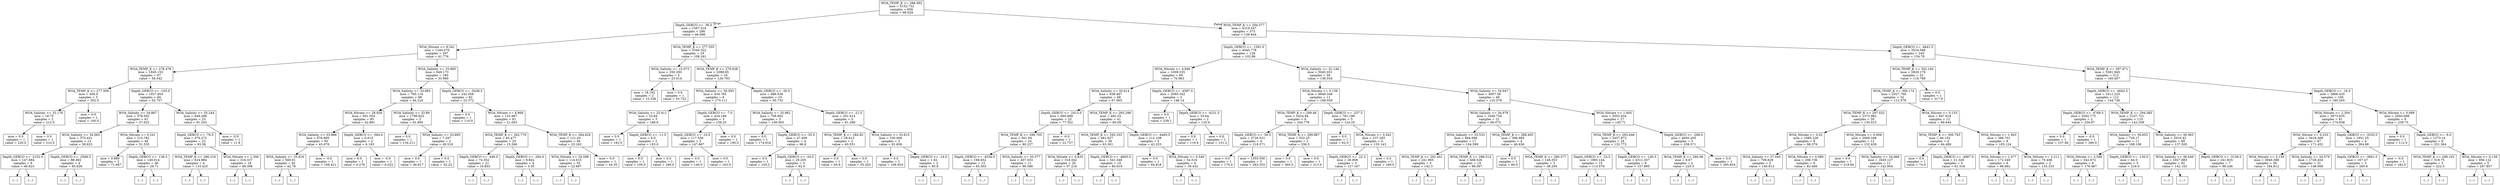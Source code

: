 digraph Tree {
node [shape=box] ;
0 [label="WOA_TEMP_K <= 288.092\nmse = 5152.732\nsamples = 659\nvalue = 98.028"] ;
1 [label="Depth_GEBCO <= -36.5\nmse = 1567.516\nsamples = 286\nvalue = 46.066"] ;
0 -> 1 [labeldistance=2.5, labelangle=45, headlabel="True"] ;
2 [label="WOA_Nitrate <= 8.341\nmse = 1160.076\nsamples = 267\nvalue = 41.776"] ;
1 -> 2 ;
3 [label="WOA_TEMP_K <= 278.478\nmse = 1845.153\nsamples = 87\nvalue = 58.542"] ;
2 -> 3 ;
4 [label="WOA_TEMP_K <= 277.506\nmse = 456.0\nsamples = 3\nvalue = 202.0"] ;
3 -> 4 ;
5 [label="WOA_Salinity <= 33.176\nmse = 18.75\nsamples = 2\nvalue = 212.5"] ;
4 -> 5 ;
6 [label="mse = 0.0\nsamples = 1\nvalue = 220.0"] ;
5 -> 6 ;
7 [label="mse = 0.0\nsamples = 1\nvalue = 210.0"] ;
5 -> 7 ;
8 [label="mse = 0.0\nsamples = 1\nvalue = 160.0"] ;
4 -> 8 ;
9 [label="Depth_GEBCO <= -103.0\nmse = 1037.854\nsamples = 84\nvalue = 52.757"] ;
3 -> 9 ;
10 [label="WOA_Salinity <= 34.867\nmse = 379.502\nsamples = 61\nvalue = 37.622"] ;
9 -> 10 ;
11 [label="WOA_Salinity <= 34.565\nmse = 375.431\nsamples = 13\nvalue = 58.623"] ;
10 -> 11 ;
12 [label="Depth_GEBCO <= -2152.0\nmse = 147.684\nsamples = 9\nvalue = 49.623"] ;
11 -> 12 ;
13 [label="(...)"] ;
12 -> 13 ;
22 [label="(...)"] ;
12 -> 22 ;
25 [label="Depth_GEBCO <= -2566.5\nmse = 86.492\nsamples = 4\nvalue = 85.626"] ;
11 -> 25 ;
26 [label="(...)"] ;
25 -> 26 ;
27 [label="(...)"] ;
25 -> 27 ;
32 [label="WOA_Nitrate <= 0.241\nmse = 215.782\nsamples = 48\nvalue = 31.535"] ;
10 -> 32 ;
33 [label="mse = 0.889\nsamples = 2\nvalue = 71.667"] ;
32 -> 33 ;
34 [label="Depth_GEBCO <= -138.5\nmse = 149.014\nsamples = 46\nvalue = 29.71"] ;
32 -> 34 ;
35 [label="(...)"] ;
34 -> 35 ;
86 [label="(...)"] ;
34 -> 86 ;
97 [label="WOA_Salinity <= 35.244\nmse = 648.288\nsamples = 23\nvalue = 91.243"] ;
9 -> 97 ;
98 [label="Depth_GEBCO <= -76.5\nmse = 476.272\nsamples = 22\nvalue = 93.58"] ;
97 -> 98 ;
99 [label="WOA_TEMP_K <= 286.216\nmse = 624.984\nsamples = 4\nvalue = 110.425"] ;
98 -> 99 ;
100 [label="(...)"] ;
99 -> 100 ;
105 [label="(...)"] ;
99 -> 105 ;
106 [label="WOA_Nitrate <= 1.356\nmse = 316.337\nsamples = 18\nvalue = 88.396"] ;
98 -> 106 ;
107 [label="(...)"] ;
106 -> 107 ;
108 [label="(...)"] ;
106 -> 108 ;
135 [label="mse = -0.0\nsamples = 1\nvalue = 11.8"] ;
97 -> 135 ;
136 [label="WOA_Salinity <= 33.895\nmse = 649.173\nsamples = 180\nvalue = 33.969"] ;
2 -> 136 ;
137 [label="WOA_Salinity <= 33.883\nmse = 785.116\nsamples = 98\nvalue = 44.224"] ;
136 -> 137 ;
138 [label="WOA_Nitrate <= 28.929\nmse = 691.554\nsamples = 95\nvalue = 42.891"] ;
137 -> 138 ;
139 [label="WOA_Salinity <= 33.866\nmse = 676.895\nsamples = 93\nvalue = 43.678"] ;
138 -> 139 ;
140 [label="WOA_Salinity <= 33.816\nmse = 569.01\nsamples = 92\nvalue = 42.78"] ;
139 -> 140 ;
141 [label="(...)"] ;
140 -> 141 ;
232 [label="(...)"] ;
140 -> 232 ;
259 [label="mse = -0.0\nsamples = 1\nvalue = 168.421"] ;
139 -> 259 ;
260 [label="Depth_GEBCO <= -564.0\nmse = 0.015\nsamples = 2\nvalue = 6.193"] ;
138 -> 260 ;
261 [label="mse = 0.0\nsamples = 1\nvalue = 6.278"] ;
260 -> 261 ;
262 [label="mse = -0.0\nsamples = 1\nvalue = 6.022"] ;
260 -> 262 ;
263 [label="WOA_Salinity <= 33.89\nmse = 1796.823\nsamples = 3\nvalue = 91.865"] ;
137 -> 263 ;
264 [label="mse = 0.0\nsamples = 1\nvalue = 134.211"] ;
263 -> 264 ;
265 [label="WOA_Salinity <= 33.895\nmse = 7.297\nsamples = 2\nvalue = 49.519"] ;
263 -> 265 ;
266 [label="mse = 0.0\nsamples = 1\nvalue = 46.817"] ;
265 -> 266 ;
267 [label="mse = 0.0\nsamples = 1\nvalue = 52.22"] ;
265 -> 267 ;
268 [label="Depth_GEBCO <= -5438.5\nmse = 242.058\nsamples = 82\nvalue = 22.372"] ;
136 -> 268 ;
269 [label="mse = 0.0\nsamples = 1\nvalue = 110.0"] ;
268 -> 269 ;
270 [label="WOA_Nitrate <= 8.869\nmse = 123.987\nsamples = 81\nvalue = 21.003"] ;
268 -> 270 ;
271 [label="WOA_TEMP_K <= 282.779\nmse = 85.477\nsamples = 25\nvalue = 15.266"] ;
270 -> 271 ;
272 [label="Depth_GEBCO <= -446.0\nmse = 74.552\nsamples = 21\nvalue = 16.803"] ;
271 -> 272 ;
273 [label="(...)"] ;
272 -> 273 ;
278 [label="(...)"] ;
272 -> 278 ;
281 [label="Depth_GEBCO <= -264.0\nmse = 9.842\nsamples = 4\nvalue = 3.35"] ;
271 -> 281 ;
282 [label="(...)"] ;
281 -> 282 ;
287 [label="(...)"] ;
281 -> 287 ;
288 [label="WOA_TEMP_K <= 284.629\nmse = 121.43\nsamples = 56\nvalue = 23.162"] ;
270 -> 288 ;
289 [label="WOA_Nitrate <= 29.598\nmse = 114.015\nsamples = 55\nvalue = 22.697"] ;
288 -> 289 ;
290 [label="(...)"] ;
289 -> 290 ;
391 [label="(...)"] ;
289 -> 391 ;
392 [label="mse = 0.0\nsamples = 1\nvalue = 44.35"] ;
288 -> 392 ;
393 [label="WOA_TEMP_K <= 277.555\nmse = 3340.322\nsamples = 19\nvalue = 108.261"] ;
1 -> 393 ;
394 [label="WOA_Salinity <= 23.073\nmse = 250.293\nsamples = 3\nvalue = 23.014"] ;
393 -> 394 ;
395 [label="mse = 18.192\nsamples = 2\nvalue = 15.338"] ;
394 -> 395 ;
396 [label="mse = 0.0\nsamples = 1\nvalue = 53.722"] ;
394 -> 396 ;
397 [label="WOA_TEMP_K <= 278.928\nmse = 2088.85\nsamples = 16\nvalue = 126.793"] ;
393 -> 397 ;
398 [label="WOA_Salinity <= 30.093\nmse = 434.765\nsamples = 6\nvalue = 175.111"] ;
397 -> 398 ;
399 [label="WOA_Salinity <= 25.411\nmse = 33.84\nsamples = 3\nvalue = 188.6"] ;
398 -> 399 ;
400 [label="mse = 0.0\nsamples = 1\nvalue = 182.0"] ;
399 -> 400 ;
401 [label="Depth_GEBCO <= -11.5\nmse = 8.0\nsamples = 2\nvalue = 193.0"] ;
399 -> 401 ;
402 [label="mse = 0.0\nsamples = 1\nvalue = 195.0"] ;
401 -> 402 ;
403 [label="mse = 0.0\nsamples = 1\nvalue = 189.0"] ;
401 -> 403 ;
404 [label="Depth_GEBCO <= -7.0\nmse = 424.188\nsamples = 3\nvalue = 158.25"] ;
398 -> 404 ;
405 [label="Depth_GEBCO <= -10.5\nmse = 117.556\nsamples = 2\nvalue = 147.667"] ;
404 -> 405 ;
406 [label="mse = 0.0\nsamples = 1\nvalue = 140.0"] ;
405 -> 406 ;
407 [label="mse = 0.0\nsamples = 1\nvalue = 163.0"] ;
405 -> 407 ;
408 [label="mse = 0.0\nsamples = 1\nvalue = 190.0"] ;
404 -> 408 ;
409 [label="Depth_GEBCO <= -30.5\nmse = 686.536\nsamples = 10\nvalue = 95.732"] ;
397 -> 409 ;
410 [label="WOA_Salinity <= 33.962\nmse = 708.902\nsamples = 5\nvalue = 106.565"] ;
409 -> 410 ;
411 [label="mse = 0.0\nsamples = 1\nvalue = 174.916"] ;
410 -> 411 ;
412 [label="Depth_GEBCO <= -35.5\nmse = 47.409\nsamples = 4\nvalue = 96.8"] ;
410 -> 412 ;
413 [label="mse = 0.0\nsamples = 1\nvalue = 103.2"] ;
412 -> 413 ;
414 [label="Depth_GEBCO <= -34.5\nmse = 29.205\nsamples = 3\nvalue = 92.0"] ;
412 -> 414 ;
415 [label="(...)"] ;
414 -> 415 ;
416 [label="(...)"] ;
414 -> 416 ;
419 [label="Depth_GEBCO <= -21.5\nmse = 291.614\nsamples = 5\nvalue = 81.288"] ;
409 -> 419 ;
420 [label="WOA_TEMP_K <= 284.82\nmse = 28.613\nsamples = 2\nvalue = 60.551"] ;
419 -> 420 ;
421 [label="mse = 0.0\nsamples = 1\nvalue = 65.9"] ;
420 -> 421 ;
422 [label="mse = 0.0\nsamples = 1\nvalue = 55.202"] ;
420 -> 422 ;
423 [label="WOA_Salinity <= 33.615\nmse = 100.606\nsamples = 3\nvalue = 91.656"] ;
419 -> 423 ;
424 [label="mse = 0.0\nsamples = 1\nvalue = 108.924"] ;
423 -> 424 ;
425 [label="Depth_GEBCO <= -14.0\nmse = 1.62\nsamples = 2\nvalue = 85.9"] ;
423 -> 425 ;
426 [label="(...)"] ;
425 -> 426 ;
427 [label="(...)"] ;
425 -> 427 ;
428 [label="WOA_TEMP_K <= 294.377\nmse = 4319.347\nsamples = 373\nvalue = 136.644"] ;
0 -> 428 [labeldistance=2.5, labelangle=-45, headlabel="False"] ;
429 [label="Depth_GEBCO <= -1591.0\nmse = 4045.778\nsamples = 128\nvalue = 102.86"] ;
428 -> 429 ;
430 [label="WOA_Nitrate <= 4.946\nmse = 1009.335\nsamples = 69\nvalue = 70.963"] ;
429 -> 430 ;
431 [label="WOA_Salinity <= 35.614\nmse = 638.467\nsamples = 66\nvalue = 67.065"] ;
430 -> 431 ;
432 [label="Depth_GEBCO <= -2413.0\nmse = 690.889\nsamples = 25\nvalue = 77.352"] ;
431 -> 432 ;
433 [label="WOA_TEMP_K <= 290.705\nmse = 561.94\nsamples = 24\nvalue = 80.227"] ;
432 -> 433 ;
434 [label="Depth_GEBCO <= -4536.0\nmse = 198.652\nsamples = 13\nvalue = 65.503"] ;
433 -> 434 ;
435 [label="(...)"] ;
434 -> 435 ;
452 [label="(...)"] ;
434 -> 452 ;
453 [label="WOA_Salinity <= 35.577\nmse = 457.033\nsamples = 11\nvalue = 96.588"] ;
433 -> 453 ;
454 [label="(...)"] ;
453 -> 454 ;
467 [label="(...)"] ;
453 -> 467 ;
472 [label="mse = -0.0\nsamples = 1\nvalue = 22.727"] ;
432 -> 472 ;
473 [label="WOA_TEMP_K <= 293.296\nmse = 482.53\nsamples = 41\nvalue = 60.09"] ;
431 -> 473 ;
474 [label="WOA_TEMP_K <= 292.333\nmse = 481.627\nsamples = 36\nvalue = 63.301"] ;
473 -> 474 ;
475 [label="WOA_Nitrate <= 0.835\nmse = 318.342\nsamples = 26\nvalue = 57.216"] ;
474 -> 475 ;
476 [label="(...)"] ;
475 -> 476 ;
513 [label="(...)"] ;
475 -> 513 ;
524 [label="Depth_GEBCO <= -4605.0\nmse = 541.046\nsamples = 10\nvalue = 80.619"] ;
474 -> 524 ;
525 [label="(...)"] ;
524 -> 525 ;
532 [label="(...)"] ;
524 -> 532 ;
539 [label="Depth_GEBCO <= -4465.5\nmse = 112.108\nsamples = 5\nvalue = 42.253"] ;
473 -> 539 ;
540 [label="mse = 0.0\nsamples = 1\nvalue = 64.818"] ;
539 -> 540 ;
541 [label="WOA_Nitrate <= 0.549\nmse = 54.516\nsamples = 4\nvalue = 39.432"] ;
539 -> 541 ;
542 [label="(...)"] ;
541 -> 542 ;
545 [label="(...)"] ;
541 -> 545 ;
546 [label="Depth_GEBCO <= -4587.5\nmse = 2095.342\nsamples = 3\nvalue = 148.14"] ;
430 -> 546 ;
547 [label="mse = 0.0\nsamples = 1\nvalue = 239.1"] ;
546 -> 547 ;
548 [label="Depth_GEBCO <= -4231.5\nmse = 33.64\nsamples = 2\nvalue = 125.4"] ;
546 -> 548 ;
549 [label="mse = 0.0\nsamples = 1\nvalue = 119.6"] ;
548 -> 549 ;
550 [label="mse = 0.0\nsamples = 1\nvalue = 131.2"] ;
548 -> 550 ;
551 [label="WOA_Salinity <= 32.149\nmse = 5045.051\nsamples = 59\nvalue = 136.034"] ;
429 -> 551 ;
552 [label="WOA_Nitrate <= 0.138\nmse = 6849.349\nsamples = 11\nvalue = 188.059"] ;
551 -> 552 ;
553 [label="WOA_TEMP_K <= 289.46\nmse = 5424.84\nsamples = 6\nvalue = 244.778"] ;
552 -> 553 ;
554 [label="Depth_GEBCO <= -59.5\nmse = 3726.531\nsamples = 4\nvalue = 218.571"] ;
553 -> 554 ;
555 [label="mse = 0.0\nsamples = 1\nvalue = 170.0"] ;
554 -> 555 ;
556 [label="mse = 1355.556\nsamples = 3\nvalue = 283.333"] ;
554 -> 556 ;
557 [label="WOA_TEMP_K <= 289.987\nmse = 552.25\nsamples = 2\nvalue = 336.5"] ;
553 -> 557 ;
558 [label="mse = 0.0\nsamples = 1\nvalue = 360.0"] ;
557 -> 558 ;
559 [label="mse = 0.0\nsamples = 1\nvalue = 313.0"] ;
557 -> 559 ;
560 [label="Depth_GEBCO <= -237.5\nmse = 761.188\nsamples = 5\nvalue = 124.25"] ;
552 -> 560 ;
561 [label="mse = 0.0\nsamples = 1\nvalue = 62.0"] ;
560 -> 561 ;
562 [label="WOA_Nitrate <= 3.042\nmse = 237.265\nsamples = 4\nvalue = 133.143"] ;
560 -> 562 ;
563 [label="Depth_GEBCO <= -22.5\nmse = 26.806\nsamples = 3\nvalue = 127.167"] ;
562 -> 563 ;
564 [label="(...)"] ;
563 -> 564 ;
565 [label="(...)"] ;
563 -> 565 ;
568 [label="mse = 0.0\nsamples = 1\nvalue = 169.0"] ;
562 -> 568 ;
569 [label="WOA_Salinity <= 34.947\nmse = 4007.58\nsamples = 48\nvalue = 125.378"] ;
551 -> 569 ;
570 [label="WOA_Salinity <= 34.679\nmse = 1046.734\nsamples = 21\nvalue = 96.075"] ;
569 -> 570 ;
571 [label="WOA_Salinity <= 33.533\nmse = 664.696\nsamples = 17\nvalue = 104.599"] ;
570 -> 571 ;
572 [label="WOA_TEMP_K <= 291.451\nmse = 241.965\nsamples = 3\nvalue = 142.3"] ;
571 -> 572 ;
573 [label="(...)"] ;
572 -> 573 ;
574 [label="(...)"] ;
572 -> 574 ;
577 [label="WOA_TEMP_K <= 288.513\nmse = 468.526\nsamples = 14\nvalue = 98.567"] ;
571 -> 577 ;
578 [label="(...)"] ;
577 -> 578 ;
579 [label="(...)"] ;
577 -> 579 ;
602 [label="WOA_TEMP_K <= 289.405\nmse = 396.965\nsamples = 4\nvalue = 46.636"] ;
570 -> 602 ;
603 [label="mse = 0.0\nsamples = 1\nvalue = 80.0"] ;
602 -> 603 ;
604 [label="WOA_TEMP_K <= 290.377\nmse = 148.353\nsamples = 3\nvalue = 38.295"] ;
602 -> 604 ;
605 [label="(...)"] ;
604 -> 605 ;
608 [label="(...)"] ;
604 -> 608 ;
609 [label="WOA_Nitrate <= 1.405\nmse = 5052.834\nsamples = 27\nvalue = 145.71"] ;
569 -> 609 ;
610 [label="WOA_TEMP_K <= 292.646\nmse = 3457.972\nsamples = 24\nvalue = 132.772"] ;
609 -> 610 ;
611 [label="Depth_GEBCO <= -23.5\nmse = 1965.144\nsamples = 15\nvalue = 113.678"] ;
610 -> 611 ;
612 [label="(...)"] ;
611 -> 612 ;
623 [label="(...)"] ;
611 -> 623 ;
626 [label="Depth_GEBCO <= -140.5\nmse = 4311.357\nsamples = 9\nvalue = 157.895"] ;
610 -> 626 ;
627 [label="(...)"] ;
626 -> 627 ;
630 [label="(...)"] ;
626 -> 630 ;
637 [label="Depth_GEBCO <= -268.5\nmse = 4650.205\nsamples = 3\nvalue = 259.571"] ;
609 -> 637 ;
638 [label="WOA_TEMP_K <= 290.08\nmse = 8.67\nsamples = 2\nvalue = 225.5"] ;
637 -> 638 ;
639 [label="(...)"] ;
638 -> 639 ;
640 [label="(...)"] ;
638 -> 640 ;
641 [label="mse = 0.0\nsamples = 1\nvalue = 395.854"] ;
637 -> 641 ;
642 [label="Depth_GEBCO <= -4841.5\nmse = 3524.568\nsamples = 245\nvalue = 154.78"] ;
428 -> 642 ;
643 [label="WOA_TEMP_K <= 302.164\nmse = 2829.179\nsamples = 33\nvalue = 116.768"] ;
642 -> 643 ;
644 [label="WOA_TEMP_K <= 300.174\nmse = 2027.769\nsamples = 32\nvalue = 112.578"] ;
643 -> 644 ;
645 [label="WOA_TEMP_K <= 297.022\nmse = 2373.982\nsamples = 20\nvalue = 130.415"] ;
644 -> 645 ;
646 [label="WOA_Nitrate <= 0.02\nmse = 1085.226\nsamples = 8\nvalue = 98.379"] ;
645 -> 646 ;
647 [label="WOA_Salinity <= 37.045\nmse = 706.629\nsamples = 2\nvalue = 140.813"] ;
646 -> 647 ;
648 [label="(...)"] ;
647 -> 648 ;
649 [label="(...)"] ;
647 -> 649 ;
650 [label="WOA_Nitrate <= 0.089\nmse = 298.736\nsamples = 6\nvalue = 82.466"] ;
646 -> 650 ;
651 [label="(...)"] ;
650 -> 651 ;
654 [label="(...)"] ;
650 -> 654 ;
659 [label="WOA_Nitrate <= 0.009\nmse = 2069.348\nsamples = 12\nvalue = 152.439"] ;
645 -> 659 ;
660 [label="mse = 0.0\nsamples = 1\nvalue = 218.84"] ;
659 -> 660 ;
661 [label="WOA_Salinity <= 34.668\nmse = 1645.127\nsamples = 11\nvalue = 142.954"] ;
659 -> 661 ;
662 [label="(...)"] ;
661 -> 662 ;
663 [label="(...)"] ;
661 -> 663 ;
682 [label="WOA_Nitrate <= 0.153\nmse = 647.618\nsamples = 12\nvalue = 89.644"] ;
644 -> 682 ;
683 [label="WOA_TEMP_K <= 300.793\nmse = 46.152\nsamples = 4\nvalue = 64.489"] ;
682 -> 683 ;
684 [label="mse = 0.0\nsamples = 1\nvalue = 74.0"] ;
683 -> 684 ;
685 [label="Depth_GEBCO <= -4987.0\nmse = 21.329\nsamples = 3\nvalue = 61.318"] ;
683 -> 685 ;
686 [label="(...)"] ;
685 -> 686 ;
687 [label="(...)"] ;
685 -> 687 ;
690 [label="WOA_Nitrate <= 1.943\nmse = 388.701\nsamples = 8\nvalue = 105.124"] ;
682 -> 690 ;
691 [label="WOA_Nitrate <= 1.477\nmse = 172.349\nsamples = 6\nvalue = 96.662"] ;
690 -> 691 ;
692 [label="(...)"] ;
691 -> 692 ;
699 [label="(...)"] ;
691 -> 699 ;
700 [label="WOA_Nitrate <= 2.211\nmse = 75.408\nsamples = 2\nvalue = 133.333"] ;
690 -> 700 ;
701 [label="(...)"] ;
700 -> 701 ;
702 [label="(...)"] ;
700 -> 702 ;
703 [label="mse = 0.0\nsamples = 1\nvalue = 317.9"] ;
643 -> 703 ;
704 [label="WOA_TEMP_K <= 297.971\nmse = 3381.945\nsamples = 212\nvalue = 160.407"] ;
642 -> 704 ;
705 [label="Depth_GEBCO <= -4642.5\nmse = 2411.225\nsamples = 112\nvalue = 144.736"] ;
704 -> 705 ;
706 [label="Depth_GEBCO <= -4768.5\nmse = 3292.775\nsamples = 2\nvalue = 256.87"] ;
705 -> 706 ;
707 [label="mse = 0.0\nsamples = 1\nvalue = 157.48"] ;
706 -> 707 ;
708 [label="mse = -0.0\nsamples = 1\nvalue = 290.0"] ;
706 -> 708 ;
709 [label="WOA_TEMP_K <= 294.585\nmse = 2107.721\nsamples = 110\nvalue = 142.258"] ;
705 -> 709 ;
710 [label="WOA_Salinity <= 36.653\nmse = 726.17\nsamples = 11\nvalue = 188.108"] ;
709 -> 710 ;
711 [label="WOA_Nitrate <= 3.599\nmse = 542.872\nsamples = 8\nvalue = 176.487"] ;
710 -> 711 ;
712 [label="(...)"] ;
711 -> 712 ;
717 [label="(...)"] ;
711 -> 717 ;
718 [label="Depth_GEBCO <= -130.0\nmse = 64.0\nsamples = 3\nvalue = 216.0"] ;
710 -> 718 ;
719 [label="(...)"] ;
718 -> 719 ;
720 [label="(...)"] ;
718 -> 720 ;
721 [label="WOA_Salinity <= 36.563\nmse = 2010.42\nsamples = 99\nvalue = 137.505"] ;
709 -> 721 ;
722 [label="WOA_Salinity <= 36.449\nmse = 1927.883\nsamples = 92\nvalue = 142.102"] ;
721 -> 722 ;
723 [label="(...)"] ;
722 -> 723 ;
846 [label="(...)"] ;
722 -> 846 ;
863 [label="Depth_GEBCO <= -3138.0\nmse = 241.835\nsamples = 7\nvalue = 88.246"] ;
721 -> 863 ;
864 [label="(...)"] ;
863 -> 864 ;
873 [label="(...)"] ;
863 -> 873 ;
876 [label="Depth_GEBCO <= -16.5\nmse = 3906.435\nsamples = 100\nvalue = 180.265"] ;
704 -> 876 ;
877 [label="WOA_Nitrate <= 2.304\nmse = 3673.635\nsamples = 91\nvalue = 174.938"] ;
876 -> 877 ;
878 [label="WOA_Nitrate <= 0.233\nmse = 3418.568\nsamples = 87\nvalue = 171.452"] ;
877 -> 878 ;
879 [label="WOA_Nitrate <= 0.159\nmse = 3940.388\nsamples = 56\nvalue = 184.812"] ;
878 -> 879 ;
880 [label="(...)"] ;
879 -> 880 ;
947 [label="(...)"] ;
879 -> 947 ;
962 [label="WOA_Salinity <= 34.579\nmse = 1728.454\nsamples = 31\nvalue = 148.906"] ;
878 -> 962 ;
963 [label="(...)"] ;
962 -> 963 ;
998 [label="(...)"] ;
962 -> 998 ;
1019 [label="Depth_GEBCO <= -3535.0\nmse = 1851.25\nsamples = 4\nvalue = 264.88"] ;
877 -> 1019 ;
1020 [label="Depth_GEBCO <= -3941.0\nmse = 167.47\nsamples = 3\nvalue = 285.6"] ;
1019 -> 1020 ;
1021 [label="(...)"] ;
1020 -> 1021 ;
1024 [label="(...)"] ;
1020 -> 1024 ;
1025 [label="mse = -0.0\nsamples = 1\nvalue = 182.0"] ;
1019 -> 1025 ;
1026 [label="WOA_Nitrate <= 0.089\nmse = 2650.688\nsamples = 9\nvalue = 239.75"] ;
876 -> 1026 ;
1027 [label="mse = 0.0\nsamples = 1\nvalue = 112.0"] ;
1026 -> 1027 ;
1028 [label="Depth_GEBCO <= -9.0\nmse = 1273.14\nsamples = 8\nvalue = 251.364"] ;
1026 -> 1028 ;
1029 [label="WOA_TEMP_K <= 299.102\nmse = 518.75\nsamples = 3\nvalue = 222.5"] ;
1028 -> 1029 ;
1030 [label="(...)"] ;
1029 -> 1030 ;
1031 [label="(...)"] ;
1029 -> 1031 ;
1032 [label="WOA_Nitrate <= 0.138\nmse = 956.122\nsamples = 5\nvalue = 267.857"] ;
1028 -> 1032 ;
1033 [label="(...)"] ;
1032 -> 1033 ;
1034 [label="(...)"] ;
1032 -> 1034 ;
}
